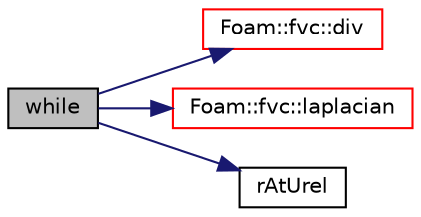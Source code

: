 digraph "while"
{
  bgcolor="transparent";
  edge [fontname="Helvetica",fontsize="10",labelfontname="Helvetica",labelfontsize="10"];
  node [fontname="Helvetica",fontsize="10",shape=record];
  rankdir="LR";
  Node1 [label="while",height=0.2,width=0.4,color="black", fillcolor="grey75", style="filled", fontcolor="black"];
  Node1 -> Node2 [color="midnightblue",fontsize="10",style="solid",fontname="Helvetica"];
  Node2 [label="Foam::fvc::div",height=0.2,width=0.4,color="red",URL="$a10768.html#a585533948ad80abfe589d920c641f251"];
  Node1 -> Node3 [color="midnightblue",fontsize="10",style="solid",fontname="Helvetica"];
  Node3 [label="Foam::fvc::laplacian",height=0.2,width=0.4,color="red",URL="$a10768.html#ac75bff389d0405149b204b0d7ac214cd"];
  Node1 -> Node4 [color="midnightblue",fontsize="10",style="solid",fontname="Helvetica"];
  Node4 [label="rAtUrel",height=0.2,width=0.4,color="black",URL="$a02944.html#a2c7eff99e7bb2165eb0ce38503a59583"];
}
